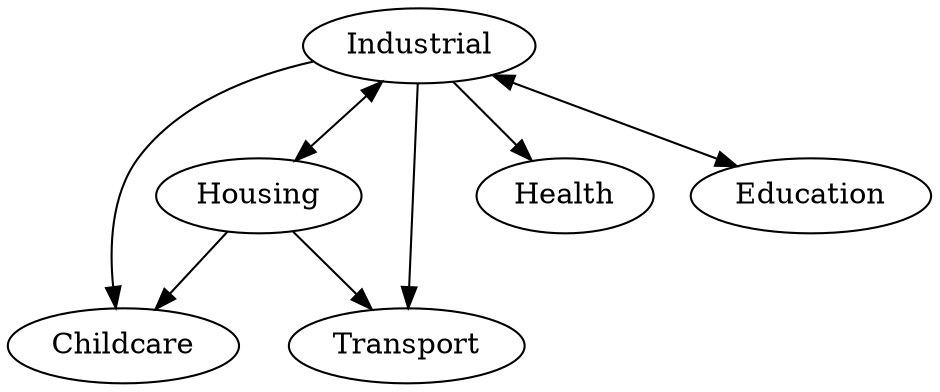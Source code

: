 digraph G {
     Industrial -> Housing [dir="both"]
     Industrial -> Childcare
     Industrial -> Transport
     Industrial -> Health
     Industrial -> Education [dir="both"]
     Housing -> Transport
     Housing -> Childcare
}
